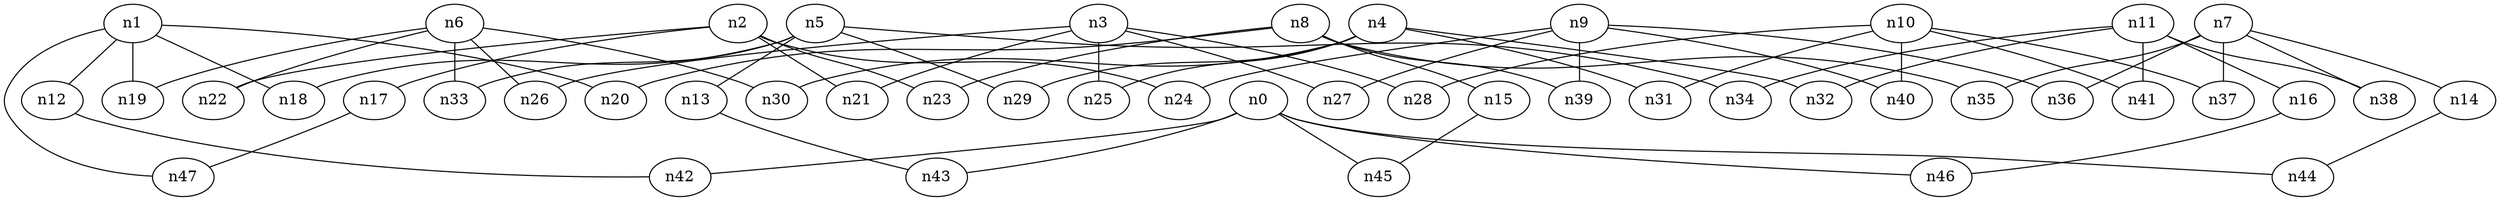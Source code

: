 strict graph "" {
	graph [edge_default="{}",
		node_default="{}"
	];
	node [label="\N"];
	n0	 [dim3pos="0.6522940866817813,-0.13511593702731234,0.7458257893377059",
		pos="-0.20425104094910052,13.295393297446843"];
	n42	 [dim3pos="-0.29488204743482466,0.029502915673698393,-0.9550780889892703",
		pos="3.041874607771321,15.407090109409301"];
	n0 -- n42	 [id=e0];
	n43	 [dim3pos="-0.54002022720266,-0.22466150061318396,-0.8111136568658056",
		pos="3.5358362490260955,-10.049520628834863"];
	n0 -- n43	 [id=e1];
	n44	 [dim3pos="-0.5857546892421764,0.5664861197792901,-0.5796420620764207",
		pos="14.939286239119387,21.038641613293276"];
	n0 -- n44	 [id=e2];
	n45	 [dim3pos="0.3285818595471415,-0.2628204860605635,0.9071710718951701",
		pos="-0.6746574262942752,6.717470418901105"];
	n0 -- n45	 [id=e3];
	n46	 [dim3pos="0.8976454593470117,-0.23138158846899567,0.3750935747666931",
		pos="6.030911859443226,1.1862986092864247"];
	n0 -- n46	 [id=e4];
	n1	 [dim3pos="-0.5065156968135077,-0.005347855047180967,0.8622141551423991",
		pos="0.01055773074473857,18.31838424162309"];
	n12	 [dim3pos="-0.12727471380493308,0.0073078300541482245,0.9918405833831222",
		pos="6.225830512453883,25.00490901965635"];
	n1 -- n12	 [id=e30];
	n18	 [dim3pos="-0.19655807981466486,-0.12473735494078896,0.9725253279693786",
		pos="6.848664021648332,6.048232496574328"];
	n1 -- n18	 [id=e5];
	n19	 [dim3pos="-0.6676724191529297,-0.39620980243422255,0.6302629079658019",
		pos="0.5355668132637147,5.3942807777455934"];
	n1 -- n19	 [id=e6];
	n20	 [dim3pos="0.2972814694923391,-0.24960652614134543,-0.9215857583557405",
		pos="8.726334938541694,-2.7429423678089946"];
	n1 -- n20	 [id=e7];
	n47	 [dim3pos="0.7141855986410358,-0.20860757029989796,-0.6681480466987226",
		pos="9.140592334389288,3.9806720732976353"];
	n1 -- n47	 [id=e8];
	n2	 [dim3pos="0.27735143525503336,0.8554234664937772,0.43740927554607545",
		pos="-1.8843289689609999,17.73147529939758"];
	n17	 [dim3pos="0.5282976621722223,-0.7208556476640271,-0.44862981997883344",
		pos="2.2032475704148733,4.24715735634261"];
	n2 -- n17	 [id=e35];
	n21	 [dim3pos="-0.8216039919856418,-0.24124062298286017,-0.5164976690906735",
		pos="0.2855947651436053,10.452818535293687"];
	n2 -- n21	 [id=e9];
	n22	 [dim3pos="-0.6887553582664798,-0.7185555938450605,0.09640495326063533",
		pos="-5.4766150050625555,4.808943891566159"];
	n2 -- n22	 [id=e10];
	n23	 [dim3pos="0.07315592062096149,-0.6041106123253351,-0.7935354934431151",
		pos="-4.591878869135891,10.07897715262728"];
	n2 -- n23	 [id=e11];
	n24	 [dim3pos="-0.3741396366008493,-0.5047882170910932,-0.7779514047870727",
		pos="7.216148361365389,-2.4621951207945836"];
	n2 -- n24	 [id=e12];
	n3	 [dim3pos="0.6140206786271182,-0.14152978987210377,0.7764972149319349",
		pos="9.198237802400259,5.601476685609567"];
	n3 -- n21	 [id=e39];
	n25	 [dim3pos="-0.2974461760669437,0.25274460667716225,-0.9206768901947954",
		pos="-0.704328835990013,16.108948472867112"];
	n3 -- n25	 [id=e13];
	n26	 [dim3pos="0.55440998633833,-0.6178527780878739,0.5575728756471472",
		pos="2.3021272949671157,17.870218718665875"];
	n3 -- n26	 [id=e14];
	n27	 [dim3pos="0.4524980285073198,0.16077960773081548,0.8771518978688434",
		pos="-2.800190205569194,5.782287752601092"];
	n3 -- n27	 [id=e15];
	n28	 [dim3pos="0.1946035173672614,-0.031518732172993585,0.9803754589699281",
		pos="9.26420847068689,12.367931373430203"];
	n3 -- n28	 [id=e16];
	n4	 [dim3pos="0.030722135675167798,-0.05539592836835621,0.997991704123719",
		pos="-4.206027120896248,-0.06338719815914168"];
	n4 -- n25	 [id=e43];
	n29	 [dim3pos="1.9416638397655115e-05,0.01018579982329433,-0.9999481232068761",
		pos="4.710482736867637,9.434963955238619"];
	n4 -- n29	 [id=e17];
	n30	 [dim3pos="0.1342870860962324,-0.4917027713870972,0.8603460717165105",
		pos="14.40377167041446,-0.5348480852604234"];
	n4 -- n30	 [id=e18];
	n31	 [dim3pos="0.09880933579725763,-0.06805312279686135,-0.9927766554653167",
		pos="5.680062055340944,-9.5450448094191"];
	n4 -- n31	 [id=e19];
	n32	 [dim3pos="-0.2118412031797018,0.3984127266514986,0.8924071962268652",
		pos="2.059491254312977,19.317700171573286"];
	n4 -- n32	 [id=e20];
	n5	 [dim3pos="-0.020957939651388403,-0.040507317152057624,-0.9989594196075792",
		pos="-8.331441511513429,3.095968955571311"];
	n13	 [dim3pos="0.2322587869580918,0.2287717472451475,0.9453673061530942",
		pos="0.777834731126978,6.615262184207473"];
	n5 -- n13	 [id=e31];
	n5 -- n18	 [id=e36];
	n5 -- n29	 [id=e47];
	n33	 [dim3pos="0.15437815172455882,0.4061043922939535,-0.9006922941991164",
		pos="-1.9340691686426439,-15.258527301352718"];
	n5 -- n33	 [id=e21];
	n34	 [dim3pos="0.10611645098050376,0.5557999222225788,0.8245154609154869",
		pos="7.665326459125345,0.6014509809517063"];
	n5 -- n34	 [id=e22];
	n6	 [dim3pos="-0.12016205609355564,-0.8069892958313573,0.5782122073157737",
		pos="1.422980710488043,-0.9542605693322501"];
	n6 -- n19	 [id=e37];
	n6 -- n22	 [id=e40];
	n6 -- n26	 [id=e44];
	n6 -- n30	 [id=e48];
	n6 -- n33	 [id=e51];
	n7	 [dim3pos="-0.40301449041178605,-0.5522861534432024,0.7297666238141066",
		pos="10.365178933208481,-5.53036952400593"];
	n14	 [dim3pos="-0.04171084729152483,-0.8255203271184126,0.5628289213717896",
		pos="-1.621280130699195,0.9729920303901866"];
	n7 -- n14	 [id=e32];
	n35	 [dim3pos="0.02176975287392678,0.3382429790220217,-0.9408069754216942",
		pos="-11.05984692356509,-3.48738562807135"];
	n7 -- n35	 [id=e23];
	n36	 [dim3pos="-0.1775313983042552,-0.205019550669467,0.9625225121831831",
		pos="3.998722413031344,6.557826708261907"];
	n7 -- n36	 [id=e24];
	n37	 [dim3pos="0.517883866966008,0.19042788909711666,-0.8339865223073755",
		pos="6.635544055478506,8.840275135304443"];
	n7 -- n37	 [id=e25];
	n38	 [dim3pos="-0.90249563647928,-0.04271589049285387,0.4285755229072953",
		pos="3.1888882127630875,7.411066058296578"];
	n7 -- n38	 [id=e26];
	n8	 [dim3pos="0.04397438124563801,-0.16674664735332748,-0.985018684792572",
		pos="8.11183072561519,-9.25146395668847"];
	n15	 [dim3pos="0.06871320775905053,-0.1137159998762582,0.9911342827546651",
		pos="-1.0272556569504239,12.699628623215641"];
	n8 -- n15	 [id=e33];
	n8 -- n20	 [id=e38];
	n8 -- n23	 [id=e41];
	n8 -- n35	 [id=e53];
	n39	 [dim3pos="-0.05474049358036313,-0.21428739682556705,-0.9752355561218532",
		pos="7.603876764687856,3.364605376297741"];
	n8 -- n39	 [id=e27];
	n9	 [dim3pos="0.16036386905440653,0.15942316671827317,0.9740983951405622",
		pos="-2.3591361342163912,-0.2280973440966971"];
	n9 -- n24	 [id=e42];
	n9 -- n27	 [id=e45];
	n9 -- n36	 [id=e54];
	n9 -- n39	 [id=e57];
	n40	 [dim3pos="-0.031116157519149402,-0.011086883093994802,0.9994542839792642",
		pos="9.76705978464168,6.316223638320531"];
	n9 -- n40	 [id=e28];
	n10	 [dim3pos="-0.2693463839040545,0.030036499483703873,0.962574846012805",
		pos="9.313720556308285,6.557633672064645"];
	n10 -- n28	 [id=e46];
	n10 -- n31	 [id=e49];
	n10 -- n37	 [id=e55];
	n10 -- n40	 [id=e58];
	n41	 [dim3pos="-0.5480123042178506,0.2914585060115678,0.7840500326505616",
		pos="8.93597880441768,-11.896738448426143"];
	n10 -- n41	 [id=e29];
	n11	 [dim3pos="-0.3819322327805039,0.7317477393188665,0.5645113068531287",
		pos="2.051845584282829,-17.87860067828585"];
	n16	 [dim3pos="-0.9911679681987313,0.12131185761060648,0.05356763967044417",
		pos="-3.2633797750472695,32.93312957123271"];
	n11 -- n16	 [id=e34];
	n11 -- n32	 [id=e50];
	n11 -- n34	 [id=e52];
	n11 -- n38	 [id=e56];
	n11 -- n41	 [id=e59];
	n12 -- n42	 [id=e60];
	n13 -- n43	 [id=e61];
	n14 -- n44	 [id=e62];
	n15 -- n45	 [id=e63];
	n16 -- n46	 [id=e64];
	n17 -- n47	 [id=e65];
}
